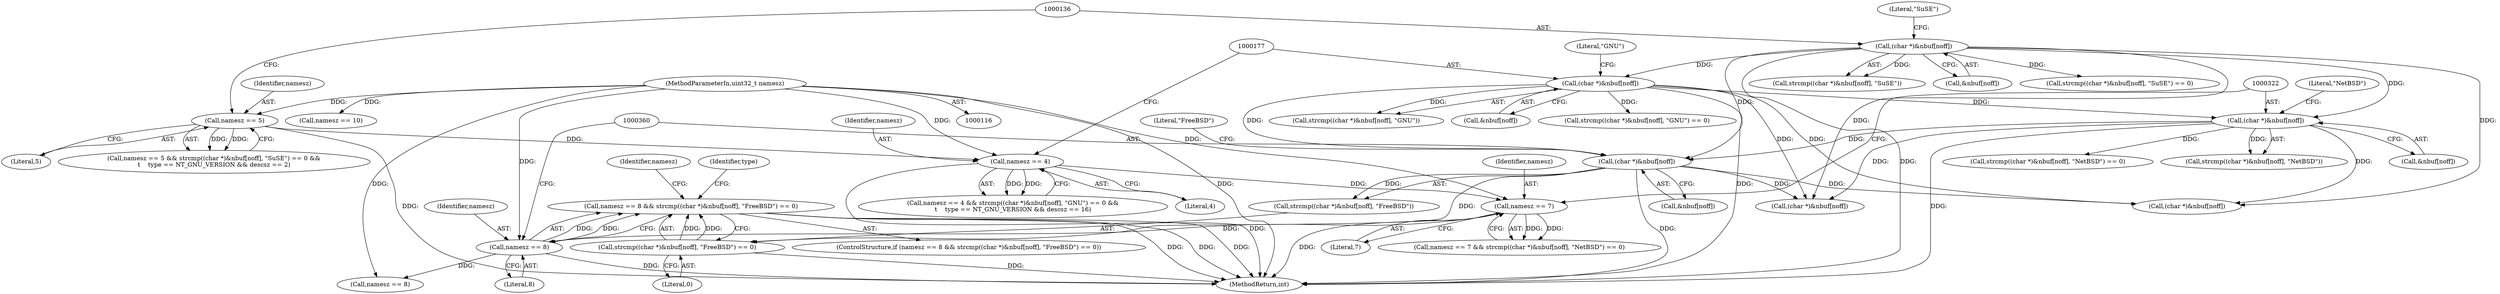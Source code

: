 digraph "0_file_ce90e05774dd77d86cfc8dfa6da57b32816841c4_2@API" {
"1000353" [label="(Call,namesz == 8 && strcmp((char *)&nbuf[noff], \"FreeBSD\") == 0)"];
"1000354" [label="(Call,namesz == 8)"];
"1000316" [label="(Call,namesz == 7)"];
"1000170" [label="(Call,namesz == 4)"];
"1000129" [label="(Call,namesz == 5)"];
"1000121" [label="(MethodParameterIn,uint32_t namesz)"];
"1000357" [label="(Call,strcmp((char *)&nbuf[noff], \"FreeBSD\") == 0)"];
"1000359" [label="(Call,(char *)&nbuf[noff])"];
"1000176" [label="(Call,(char *)&nbuf[noff])"];
"1000135" [label="(Call,(char *)&nbuf[noff])"];
"1000321" [label="(Call,(char *)&nbuf[noff])"];
"1000327" [label="(Literal,\"NetBSD\")"];
"1000182" [label="(Literal,\"GNU\")"];
"1000175" [label="(Call,strcmp((char *)&nbuf[noff], \"GNU\"))"];
"1000355" [label="(Identifier,namesz)"];
"1000437" [label="(Call,(char *)&nbuf[noff])"];
"1000316" [label="(Call,namesz == 7)"];
"1000315" [label="(Call,namesz == 7 && strcmp((char *)&nbuf[noff], \"NetBSD\") == 0)"];
"1000128" [label="(Call,namesz == 5 && strcmp((char *)&nbuf[noff], \"SuSE\") == 0 &&\n\t    type == NT_GNU_VERSION && descsz == 2)"];
"1000321" [label="(Call,(char *)&nbuf[noff])"];
"1000319" [label="(Call,strcmp((char *)&nbuf[noff], \"NetBSD\") == 0)"];
"1000366" [label="(Literal,0)"];
"1000130" [label="(Identifier,namesz)"];
"1000371" [label="(Identifier,type)"];
"1000398" [label="(Call,(char *)&nbuf[noff])"];
"1000137" [label="(Call,&nbuf[noff])"];
"1000141" [label="(Literal,\"SuSE\")"];
"1000171" [label="(Identifier,namesz)"];
"1000323" [label="(Call,&nbuf[noff])"];
"1000353" [label="(Call,namesz == 8 && strcmp((char *)&nbuf[noff], \"FreeBSD\") == 0)"];
"1000359" [label="(Call,(char *)&nbuf[noff])"];
"1000135" [label="(Call,(char *)&nbuf[noff])"];
"1000169" [label="(Call,namesz == 4 && strcmp((char *)&nbuf[noff], \"GNU\") == 0 &&\n\t    type == NT_GNU_VERSION && descsz == 16)"];
"1000354" [label="(Call,namesz == 8)"];
"1000393" [label="(Identifier,namesz)"];
"1000320" [label="(Call,strcmp((char *)&nbuf[noff], \"NetBSD\"))"];
"1000129" [label="(Call,namesz == 5)"];
"1000178" [label="(Call,&nbuf[noff])"];
"1000133" [label="(Call,strcmp((char *)&nbuf[noff], \"SuSE\") == 0)"];
"1000131" [label="(Literal,5)"];
"1000507" [label="(MethodReturn,int)"];
"1000358" [label="(Call,strcmp((char *)&nbuf[noff], \"FreeBSD\"))"];
"1000365" [label="(Literal,\"FreeBSD\")"];
"1000176" [label="(Call,(char *)&nbuf[noff])"];
"1000134" [label="(Call,strcmp((char *)&nbuf[noff], \"SuSE\"))"];
"1000170" [label="(Call,namesz == 4)"];
"1000174" [label="(Call,strcmp((char *)&nbuf[noff], \"GNU\") == 0)"];
"1000357" [label="(Call,strcmp((char *)&nbuf[noff], \"FreeBSD\") == 0)"];
"1000361" [label="(Call,&nbuf[noff])"];
"1000317" [label="(Identifier,namesz)"];
"1000356" [label="(Literal,8)"];
"1000431" [label="(Call,namesz == 10)"];
"1000172" [label="(Literal,4)"];
"1000352" [label="(ControlStructure,if (namesz == 8 && strcmp((char *)&nbuf[noff], \"FreeBSD\") == 0))"];
"1000121" [label="(MethodParameterIn,uint32_t namesz)"];
"1000392" [label="(Call,namesz == 8)"];
"1000318" [label="(Literal,7)"];
"1000353" -> "1000352"  [label="AST: "];
"1000353" -> "1000354"  [label="CFG: "];
"1000353" -> "1000357"  [label="CFG: "];
"1000354" -> "1000353"  [label="AST: "];
"1000357" -> "1000353"  [label="AST: "];
"1000371" -> "1000353"  [label="CFG: "];
"1000393" -> "1000353"  [label="CFG: "];
"1000353" -> "1000507"  [label="DDG: "];
"1000353" -> "1000507"  [label="DDG: "];
"1000353" -> "1000507"  [label="DDG: "];
"1000354" -> "1000353"  [label="DDG: "];
"1000354" -> "1000353"  [label="DDG: "];
"1000357" -> "1000353"  [label="DDG: "];
"1000357" -> "1000353"  [label="DDG: "];
"1000354" -> "1000356"  [label="CFG: "];
"1000355" -> "1000354"  [label="AST: "];
"1000356" -> "1000354"  [label="AST: "];
"1000360" -> "1000354"  [label="CFG: "];
"1000354" -> "1000507"  [label="DDG: "];
"1000316" -> "1000354"  [label="DDG: "];
"1000121" -> "1000354"  [label="DDG: "];
"1000354" -> "1000392"  [label="DDG: "];
"1000316" -> "1000315"  [label="AST: "];
"1000316" -> "1000318"  [label="CFG: "];
"1000317" -> "1000316"  [label="AST: "];
"1000318" -> "1000316"  [label="AST: "];
"1000322" -> "1000316"  [label="CFG: "];
"1000315" -> "1000316"  [label="CFG: "];
"1000316" -> "1000507"  [label="DDG: "];
"1000316" -> "1000315"  [label="DDG: "];
"1000316" -> "1000315"  [label="DDG: "];
"1000170" -> "1000316"  [label="DDG: "];
"1000121" -> "1000316"  [label="DDG: "];
"1000170" -> "1000169"  [label="AST: "];
"1000170" -> "1000172"  [label="CFG: "];
"1000171" -> "1000170"  [label="AST: "];
"1000172" -> "1000170"  [label="AST: "];
"1000177" -> "1000170"  [label="CFG: "];
"1000169" -> "1000170"  [label="CFG: "];
"1000170" -> "1000507"  [label="DDG: "];
"1000170" -> "1000169"  [label="DDG: "];
"1000170" -> "1000169"  [label="DDG: "];
"1000129" -> "1000170"  [label="DDG: "];
"1000121" -> "1000170"  [label="DDG: "];
"1000129" -> "1000128"  [label="AST: "];
"1000129" -> "1000131"  [label="CFG: "];
"1000130" -> "1000129"  [label="AST: "];
"1000131" -> "1000129"  [label="AST: "];
"1000136" -> "1000129"  [label="CFG: "];
"1000128" -> "1000129"  [label="CFG: "];
"1000129" -> "1000507"  [label="DDG: "];
"1000129" -> "1000128"  [label="DDG: "];
"1000129" -> "1000128"  [label="DDG: "];
"1000121" -> "1000129"  [label="DDG: "];
"1000121" -> "1000116"  [label="AST: "];
"1000121" -> "1000507"  [label="DDG: "];
"1000121" -> "1000392"  [label="DDG: "];
"1000121" -> "1000431"  [label="DDG: "];
"1000357" -> "1000366"  [label="CFG: "];
"1000358" -> "1000357"  [label="AST: "];
"1000366" -> "1000357"  [label="AST: "];
"1000357" -> "1000507"  [label="DDG: "];
"1000359" -> "1000357"  [label="DDG: "];
"1000359" -> "1000358"  [label="AST: "];
"1000359" -> "1000361"  [label="CFG: "];
"1000360" -> "1000359"  [label="AST: "];
"1000361" -> "1000359"  [label="AST: "];
"1000365" -> "1000359"  [label="CFG: "];
"1000359" -> "1000507"  [label="DDG: "];
"1000359" -> "1000358"  [label="DDG: "];
"1000176" -> "1000359"  [label="DDG: "];
"1000321" -> "1000359"  [label="DDG: "];
"1000135" -> "1000359"  [label="DDG: "];
"1000359" -> "1000398"  [label="DDG: "];
"1000359" -> "1000437"  [label="DDG: "];
"1000176" -> "1000175"  [label="AST: "];
"1000176" -> "1000178"  [label="CFG: "];
"1000177" -> "1000176"  [label="AST: "];
"1000178" -> "1000176"  [label="AST: "];
"1000182" -> "1000176"  [label="CFG: "];
"1000176" -> "1000507"  [label="DDG: "];
"1000176" -> "1000174"  [label="DDG: "];
"1000176" -> "1000175"  [label="DDG: "];
"1000135" -> "1000176"  [label="DDG: "];
"1000176" -> "1000321"  [label="DDG: "];
"1000176" -> "1000398"  [label="DDG: "];
"1000176" -> "1000437"  [label="DDG: "];
"1000135" -> "1000134"  [label="AST: "];
"1000135" -> "1000137"  [label="CFG: "];
"1000136" -> "1000135"  [label="AST: "];
"1000137" -> "1000135"  [label="AST: "];
"1000141" -> "1000135"  [label="CFG: "];
"1000135" -> "1000507"  [label="DDG: "];
"1000135" -> "1000133"  [label="DDG: "];
"1000135" -> "1000134"  [label="DDG: "];
"1000135" -> "1000321"  [label="DDG: "];
"1000135" -> "1000398"  [label="DDG: "];
"1000135" -> "1000437"  [label="DDG: "];
"1000321" -> "1000320"  [label="AST: "];
"1000321" -> "1000323"  [label="CFG: "];
"1000322" -> "1000321"  [label="AST: "];
"1000323" -> "1000321"  [label="AST: "];
"1000327" -> "1000321"  [label="CFG: "];
"1000321" -> "1000507"  [label="DDG: "];
"1000321" -> "1000319"  [label="DDG: "];
"1000321" -> "1000320"  [label="DDG: "];
"1000321" -> "1000398"  [label="DDG: "];
"1000321" -> "1000437"  [label="DDG: "];
}
